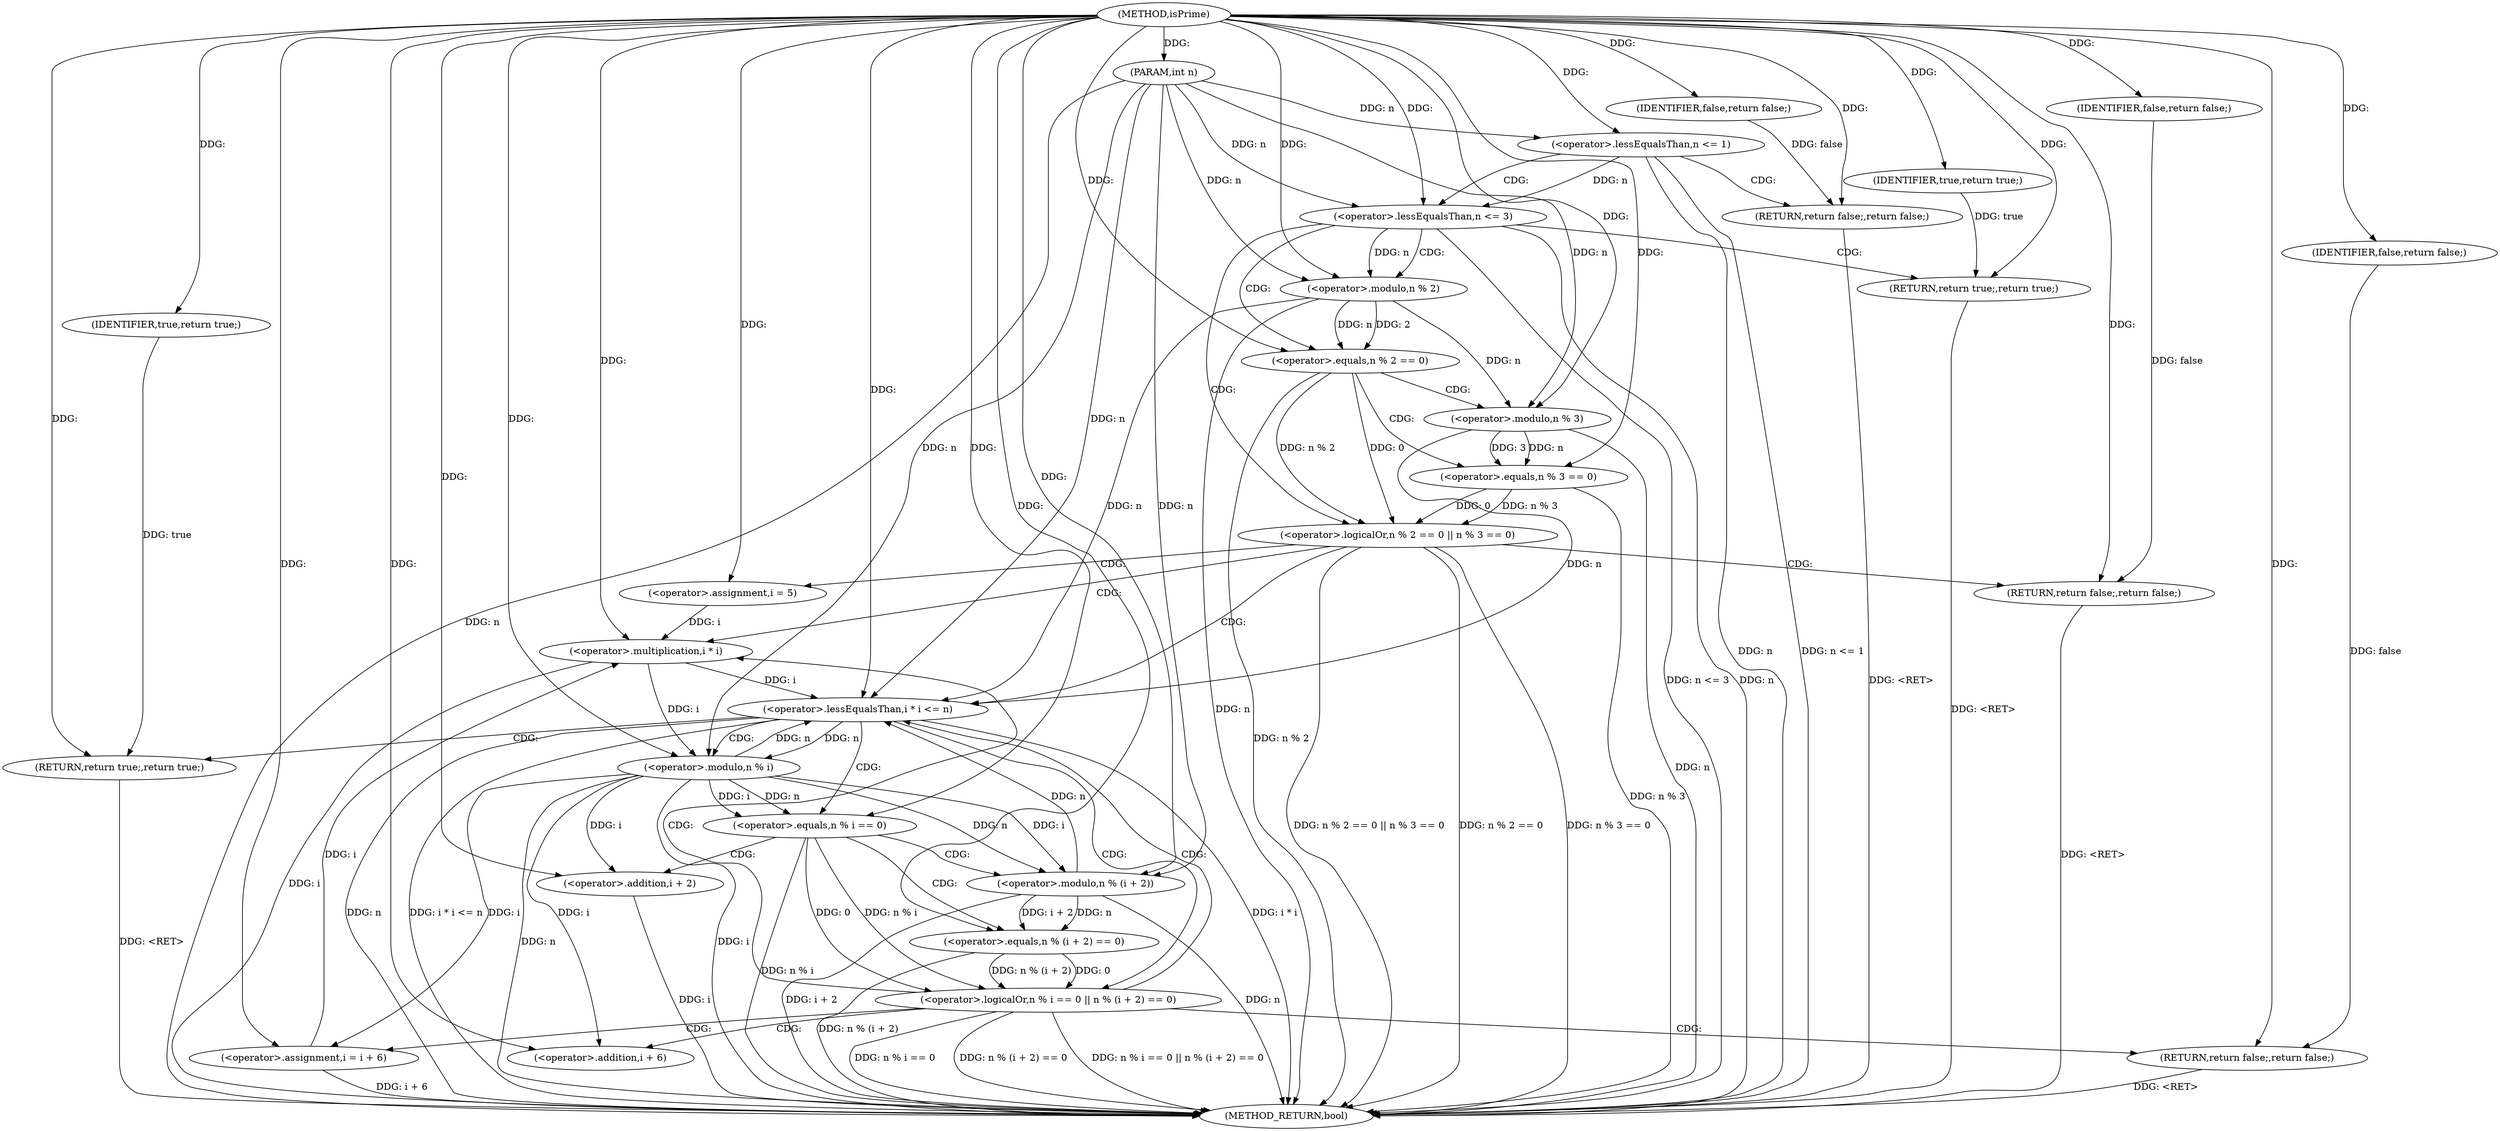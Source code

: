 digraph "isPrime" {  
"1000427" [label = "(METHOD,isPrime)" ]
"1000489" [label = "(METHOD_RETURN,bool)" ]
"1000428" [label = "(PARAM,int n)" ]
"1000487" [label = "(RETURN,return true;,return true;)" ]
"1000431" [label = "(<operator>.lessEqualsThan,n <= 1)" ]
"1000434" [label = "(RETURN,return false;,return false;)" ]
"1000437" [label = "(<operator>.lessEqualsThan,n <= 3)" ]
"1000440" [label = "(RETURN,return true;,return true;)" ]
"1000443" [label = "(<operator>.logicalOr,n % 2 == 0 || n % 3 == 0)" ]
"1000454" [label = "(RETURN,return false;,return false;)" ]
"1000458" [label = "(<operator>.assignment,i = 5)" ]
"1000461" [label = "(<operator>.lessEqualsThan,i * i <= n)" ]
"1000466" [label = "(<operator>.assignment,i = i + 6)" ]
"1000488" [label = "(IDENTIFIER,true,return true;)" ]
"1000435" [label = "(IDENTIFIER,false,return false;)" ]
"1000441" [label = "(IDENTIFIER,true,return true;)" ]
"1000455" [label = "(IDENTIFIER,false,return false;)" ]
"1000472" [label = "(<operator>.logicalOr,n % i == 0 || n % (i + 2) == 0)" ]
"1000485" [label = "(RETURN,return false;,return false;)" ]
"1000444" [label = "(<operator>.equals,n % 2 == 0)" ]
"1000449" [label = "(<operator>.equals,n % 3 == 0)" ]
"1000462" [label = "(<operator>.multiplication,i * i)" ]
"1000468" [label = "(<operator>.addition,i + 6)" ]
"1000486" [label = "(IDENTIFIER,false,return false;)" ]
"1000445" [label = "(<operator>.modulo,n % 2)" ]
"1000450" [label = "(<operator>.modulo,n % 3)" ]
"1000473" [label = "(<operator>.equals,n % i == 0)" ]
"1000478" [label = "(<operator>.equals,n % (i + 2) == 0)" ]
"1000474" [label = "(<operator>.modulo,n % i)" ]
"1000479" [label = "(<operator>.modulo,n % (i + 2))" ]
"1000481" [label = "(<operator>.addition,i + 2)" ]
  "1000428" -> "1000489"  [ label = "DDG: n"] 
  "1000431" -> "1000489"  [ label = "DDG: n"] 
  "1000431" -> "1000489"  [ label = "DDG: n <= 1"] 
  "1000437" -> "1000489"  [ label = "DDG: n"] 
  "1000437" -> "1000489"  [ label = "DDG: n <= 3"] 
  "1000445" -> "1000489"  [ label = "DDG: n"] 
  "1000444" -> "1000489"  [ label = "DDG: n % 2"] 
  "1000443" -> "1000489"  [ label = "DDG: n % 2 == 0"] 
  "1000450" -> "1000489"  [ label = "DDG: n"] 
  "1000449" -> "1000489"  [ label = "DDG: n % 3"] 
  "1000443" -> "1000489"  [ label = "DDG: n % 3 == 0"] 
  "1000443" -> "1000489"  [ label = "DDG: n % 2 == 0 || n % 3 == 0"] 
  "1000462" -> "1000489"  [ label = "DDG: i"] 
  "1000461" -> "1000489"  [ label = "DDG: i * i"] 
  "1000461" -> "1000489"  [ label = "DDG: n"] 
  "1000461" -> "1000489"  [ label = "DDG: i * i <= n"] 
  "1000474" -> "1000489"  [ label = "DDG: n"] 
  "1000474" -> "1000489"  [ label = "DDG: i"] 
  "1000473" -> "1000489"  [ label = "DDG: n % i"] 
  "1000472" -> "1000489"  [ label = "DDG: n % i == 0"] 
  "1000479" -> "1000489"  [ label = "DDG: n"] 
  "1000481" -> "1000489"  [ label = "DDG: i"] 
  "1000479" -> "1000489"  [ label = "DDG: i + 2"] 
  "1000478" -> "1000489"  [ label = "DDG: n % (i + 2)"] 
  "1000472" -> "1000489"  [ label = "DDG: n % (i + 2) == 0"] 
  "1000472" -> "1000489"  [ label = "DDG: n % i == 0 || n % (i + 2) == 0"] 
  "1000466" -> "1000489"  [ label = "DDG: i + 6"] 
  "1000487" -> "1000489"  [ label = "DDG: <RET>"] 
  "1000454" -> "1000489"  [ label = "DDG: <RET>"] 
  "1000434" -> "1000489"  [ label = "DDG: <RET>"] 
  "1000440" -> "1000489"  [ label = "DDG: <RET>"] 
  "1000485" -> "1000489"  [ label = "DDG: <RET>"] 
  "1000427" -> "1000428"  [ label = "DDG: "] 
  "1000488" -> "1000487"  [ label = "DDG: true"] 
  "1000427" -> "1000487"  [ label = "DDG: "] 
  "1000435" -> "1000434"  [ label = "DDG: false"] 
  "1000427" -> "1000434"  [ label = "DDG: "] 
  "1000441" -> "1000440"  [ label = "DDG: true"] 
  "1000427" -> "1000440"  [ label = "DDG: "] 
  "1000455" -> "1000454"  [ label = "DDG: false"] 
  "1000427" -> "1000454"  [ label = "DDG: "] 
  "1000427" -> "1000458"  [ label = "DDG: "] 
  "1000427" -> "1000466"  [ label = "DDG: "] 
  "1000474" -> "1000466"  [ label = "DDG: i"] 
  "1000427" -> "1000488"  [ label = "DDG: "] 
  "1000428" -> "1000431"  [ label = "DDG: n"] 
  "1000427" -> "1000431"  [ label = "DDG: "] 
  "1000427" -> "1000435"  [ label = "DDG: "] 
  "1000431" -> "1000437"  [ label = "DDG: n"] 
  "1000428" -> "1000437"  [ label = "DDG: n"] 
  "1000427" -> "1000437"  [ label = "DDG: "] 
  "1000427" -> "1000441"  [ label = "DDG: "] 
  "1000444" -> "1000443"  [ label = "DDG: n % 2"] 
  "1000444" -> "1000443"  [ label = "DDG: 0"] 
  "1000449" -> "1000443"  [ label = "DDG: 0"] 
  "1000449" -> "1000443"  [ label = "DDG: n % 3"] 
  "1000427" -> "1000455"  [ label = "DDG: "] 
  "1000462" -> "1000461"  [ label = "DDG: i"] 
  "1000445" -> "1000461"  [ label = "DDG: n"] 
  "1000450" -> "1000461"  [ label = "DDG: n"] 
  "1000474" -> "1000461"  [ label = "DDG: n"] 
  "1000479" -> "1000461"  [ label = "DDG: n"] 
  "1000428" -> "1000461"  [ label = "DDG: n"] 
  "1000427" -> "1000461"  [ label = "DDG: "] 
  "1000486" -> "1000485"  [ label = "DDG: false"] 
  "1000427" -> "1000485"  [ label = "DDG: "] 
  "1000445" -> "1000444"  [ label = "DDG: n"] 
  "1000445" -> "1000444"  [ label = "DDG: 2"] 
  "1000427" -> "1000444"  [ label = "DDG: "] 
  "1000450" -> "1000449"  [ label = "DDG: n"] 
  "1000450" -> "1000449"  [ label = "DDG: 3"] 
  "1000427" -> "1000449"  [ label = "DDG: "] 
  "1000458" -> "1000462"  [ label = "DDG: i"] 
  "1000466" -> "1000462"  [ label = "DDG: i"] 
  "1000427" -> "1000462"  [ label = "DDG: "] 
  "1000474" -> "1000468"  [ label = "DDG: i"] 
  "1000427" -> "1000468"  [ label = "DDG: "] 
  "1000473" -> "1000472"  [ label = "DDG: 0"] 
  "1000473" -> "1000472"  [ label = "DDG: n % i"] 
  "1000478" -> "1000472"  [ label = "DDG: 0"] 
  "1000478" -> "1000472"  [ label = "DDG: n % (i + 2)"] 
  "1000427" -> "1000486"  [ label = "DDG: "] 
  "1000437" -> "1000445"  [ label = "DDG: n"] 
  "1000428" -> "1000445"  [ label = "DDG: n"] 
  "1000427" -> "1000445"  [ label = "DDG: "] 
  "1000445" -> "1000450"  [ label = "DDG: n"] 
  "1000428" -> "1000450"  [ label = "DDG: n"] 
  "1000427" -> "1000450"  [ label = "DDG: "] 
  "1000474" -> "1000473"  [ label = "DDG: n"] 
  "1000474" -> "1000473"  [ label = "DDG: i"] 
  "1000427" -> "1000473"  [ label = "DDG: "] 
  "1000479" -> "1000478"  [ label = "DDG: i + 2"] 
  "1000479" -> "1000478"  [ label = "DDG: n"] 
  "1000427" -> "1000478"  [ label = "DDG: "] 
  "1000461" -> "1000474"  [ label = "DDG: n"] 
  "1000428" -> "1000474"  [ label = "DDG: n"] 
  "1000427" -> "1000474"  [ label = "DDG: "] 
  "1000462" -> "1000474"  [ label = "DDG: i"] 
  "1000474" -> "1000479"  [ label = "DDG: n"] 
  "1000428" -> "1000479"  [ label = "DDG: n"] 
  "1000427" -> "1000479"  [ label = "DDG: "] 
  "1000474" -> "1000479"  [ label = "DDG: i"] 
  "1000474" -> "1000481"  [ label = "DDG: i"] 
  "1000427" -> "1000481"  [ label = "DDG: "] 
  "1000431" -> "1000437"  [ label = "CDG: "] 
  "1000431" -> "1000434"  [ label = "CDG: "] 
  "1000437" -> "1000444"  [ label = "CDG: "] 
  "1000437" -> "1000443"  [ label = "CDG: "] 
  "1000437" -> "1000445"  [ label = "CDG: "] 
  "1000437" -> "1000440"  [ label = "CDG: "] 
  "1000443" -> "1000461"  [ label = "CDG: "] 
  "1000443" -> "1000462"  [ label = "CDG: "] 
  "1000443" -> "1000454"  [ label = "CDG: "] 
  "1000443" -> "1000458"  [ label = "CDG: "] 
  "1000461" -> "1000474"  [ label = "CDG: "] 
  "1000461" -> "1000473"  [ label = "CDG: "] 
  "1000461" -> "1000487"  [ label = "CDG: "] 
  "1000461" -> "1000472"  [ label = "CDG: "] 
  "1000444" -> "1000450"  [ label = "CDG: "] 
  "1000444" -> "1000449"  [ label = "CDG: "] 
  "1000472" -> "1000461"  [ label = "CDG: "] 
  "1000472" -> "1000466"  [ label = "CDG: "] 
  "1000472" -> "1000485"  [ label = "CDG: "] 
  "1000472" -> "1000462"  [ label = "CDG: "] 
  "1000472" -> "1000468"  [ label = "CDG: "] 
  "1000473" -> "1000479"  [ label = "CDG: "] 
  "1000473" -> "1000478"  [ label = "CDG: "] 
  "1000473" -> "1000481"  [ label = "CDG: "] 
}
